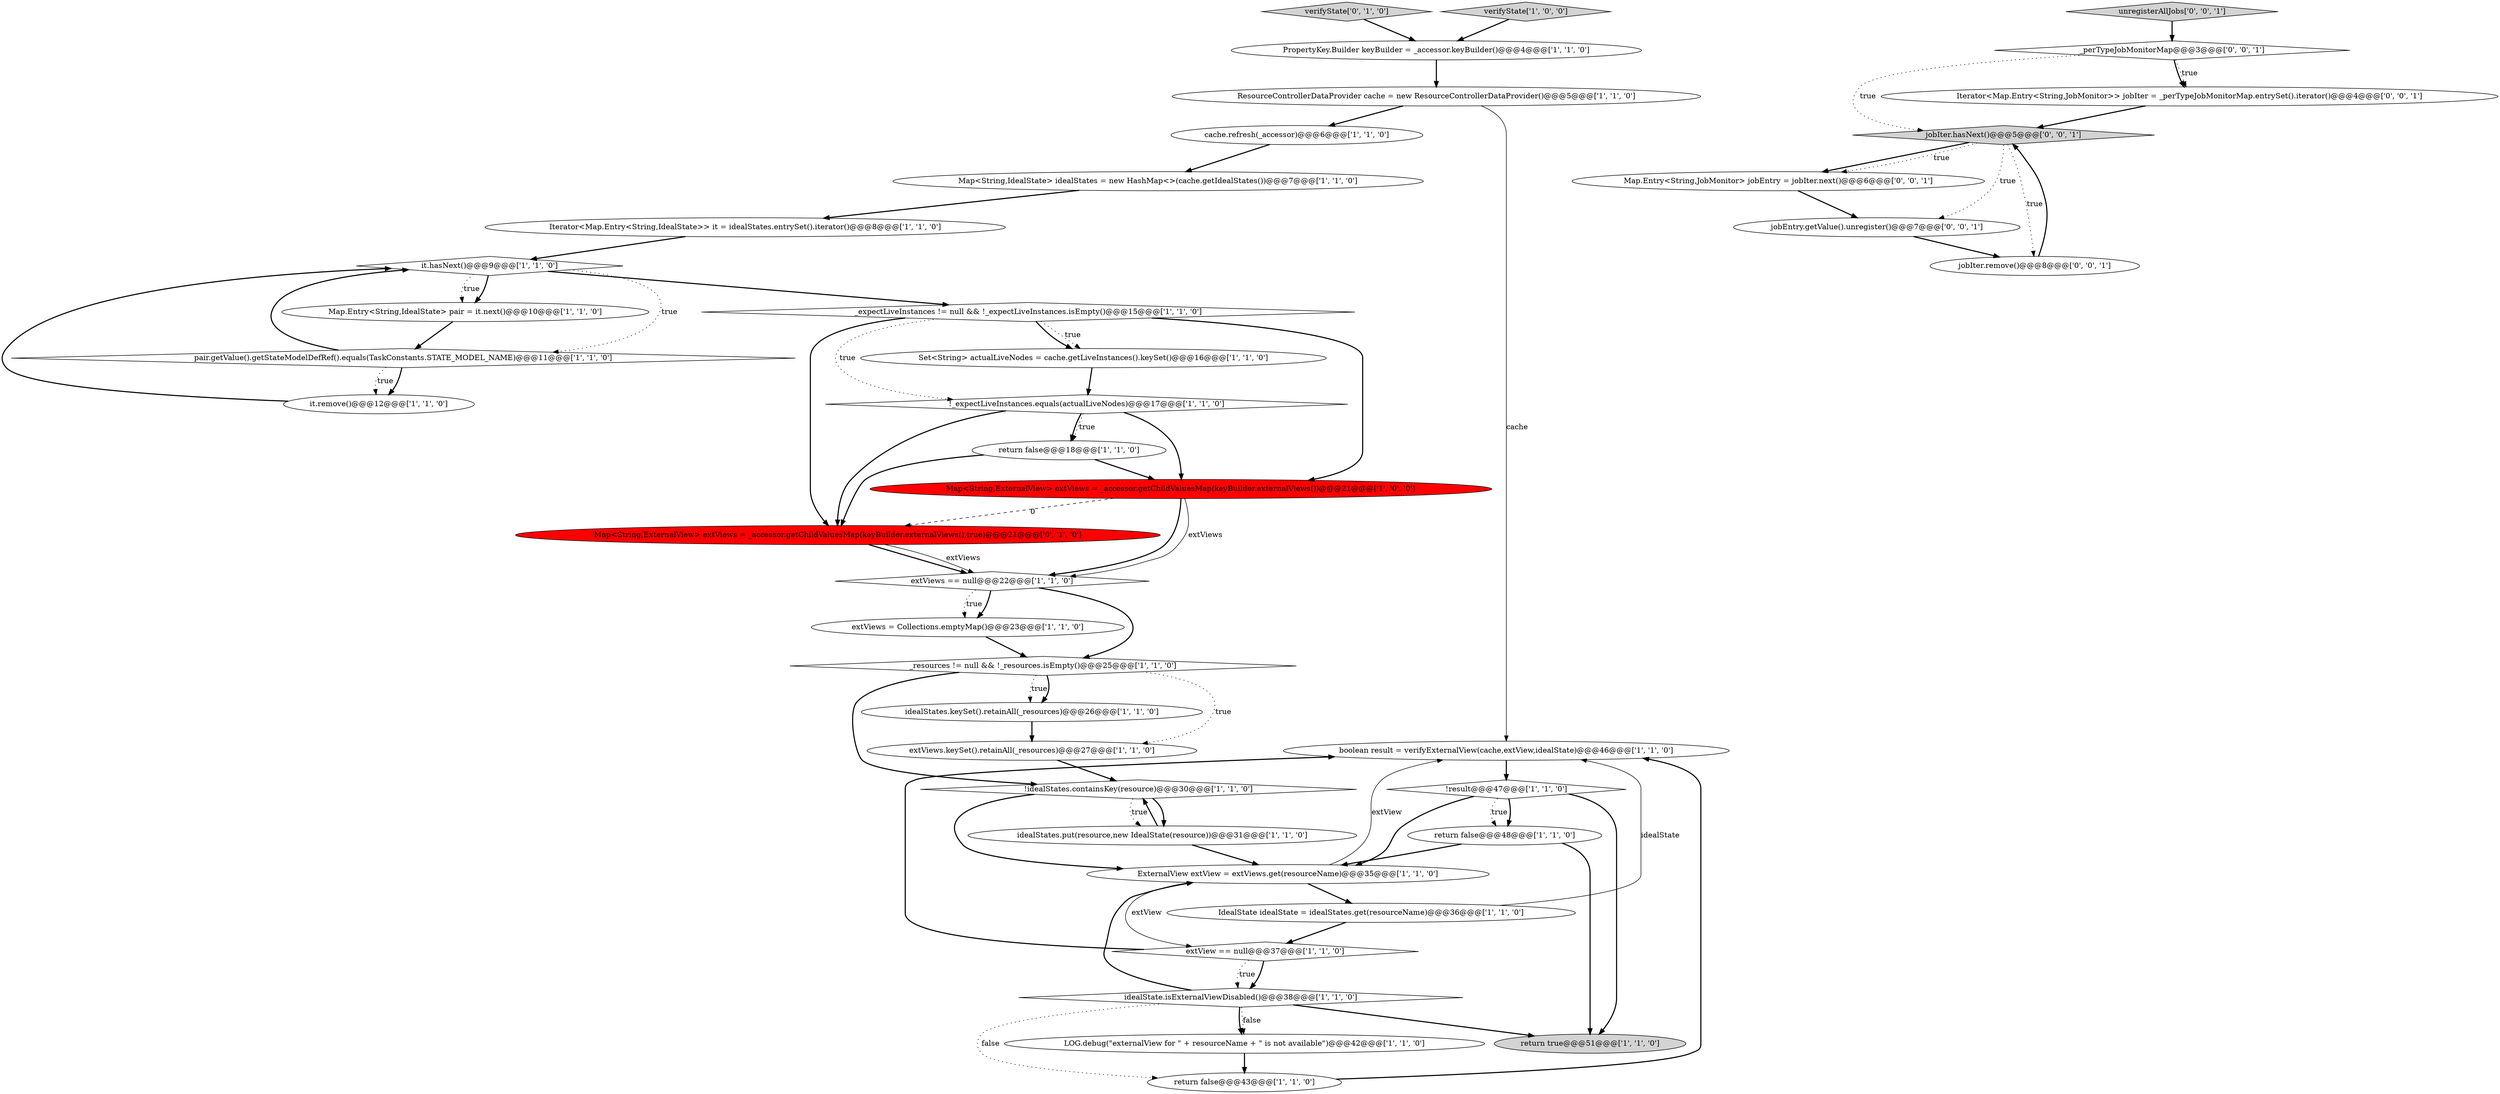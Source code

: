 digraph {
31 [style = filled, label = "PropertyKey.Builder keyBuilder = _accessor.keyBuilder()@@@4@@@['1', '1', '0']", fillcolor = white, shape = ellipse image = "AAA0AAABBB1BBB"];
32 [style = filled, label = "verifyState['0', '1', '0']", fillcolor = lightgray, shape = diamond image = "AAA0AAABBB2BBB"];
4 [style = filled, label = "Map<String,ExternalView> extViews = _accessor.getChildValuesMap(keyBuilder.externalViews())@@@21@@@['1', '0', '0']", fillcolor = red, shape = ellipse image = "AAA1AAABBB1BBB"];
14 [style = filled, label = "IdealState idealState = idealStates.get(resourceName)@@@36@@@['1', '1', '0']", fillcolor = white, shape = ellipse image = "AAA0AAABBB1BBB"];
15 [style = filled, label = "idealState.isExternalViewDisabled()@@@38@@@['1', '1', '0']", fillcolor = white, shape = diamond image = "AAA0AAABBB1BBB"];
40 [style = filled, label = "jobIter.hasNext()@@@5@@@['0', '0', '1']", fillcolor = lightgray, shape = diamond image = "AAA0AAABBB3BBB"];
22 [style = filled, label = "Iterator<Map.Entry<String,IdealState>> it = idealStates.entrySet().iterator()@@@8@@@['1', '1', '0']", fillcolor = white, shape = ellipse image = "AAA0AAABBB1BBB"];
39 [style = filled, label = "Iterator<Map.Entry<String,JobMonitor>> jobIter = _perTypeJobMonitorMap.entrySet().iterator()@@@4@@@['0', '0', '1']", fillcolor = white, shape = ellipse image = "AAA0AAABBB3BBB"];
9 [style = filled, label = "!idealStates.containsKey(resource)@@@30@@@['1', '1', '0']", fillcolor = white, shape = diamond image = "AAA0AAABBB1BBB"];
28 [style = filled, label = "_resources != null && !_resources.isEmpty()@@@25@@@['1', '1', '0']", fillcolor = white, shape = diamond image = "AAA0AAABBB1BBB"];
35 [style = filled, label = "Map.Entry<String,JobMonitor> jobEntry = jobIter.next()@@@6@@@['0', '0', '1']", fillcolor = white, shape = ellipse image = "AAA0AAABBB3BBB"];
6 [style = filled, label = "!_expectLiveInstances.equals(actualLiveNodes)@@@17@@@['1', '1', '0']", fillcolor = white, shape = diamond image = "AAA0AAABBB1BBB"];
23 [style = filled, label = "boolean result = verifyExternalView(cache,extView,idealState)@@@46@@@['1', '1', '0']", fillcolor = white, shape = ellipse image = "AAA0AAABBB1BBB"];
26 [style = filled, label = "!result@@@47@@@['1', '1', '0']", fillcolor = white, shape = diamond image = "AAA0AAABBB1BBB"];
13 [style = filled, label = "extViews == null@@@22@@@['1', '1', '0']", fillcolor = white, shape = diamond image = "AAA0AAABBB1BBB"];
0 [style = filled, label = "ResourceControllerDataProvider cache = new ResourceControllerDataProvider()@@@5@@@['1', '1', '0']", fillcolor = white, shape = ellipse image = "AAA0AAABBB1BBB"];
34 [style = filled, label = "unregisterAllJobs['0', '0', '1']", fillcolor = lightgray, shape = diamond image = "AAA0AAABBB3BBB"];
10 [style = filled, label = "verifyState['1', '0', '0']", fillcolor = lightgray, shape = diamond image = "AAA0AAABBB1BBB"];
16 [style = filled, label = "idealStates.put(resource,new IdealState(resource))@@@31@@@['1', '1', '0']", fillcolor = white, shape = ellipse image = "AAA0AAABBB1BBB"];
24 [style = filled, label = "_expectLiveInstances != null && !_expectLiveInstances.isEmpty()@@@15@@@['1', '1', '0']", fillcolor = white, shape = diamond image = "AAA0AAABBB1BBB"];
5 [style = filled, label = "Map<String,IdealState> idealStates = new HashMap<>(cache.getIdealStates())@@@7@@@['1', '1', '0']", fillcolor = white, shape = ellipse image = "AAA0AAABBB1BBB"];
3 [style = filled, label = "idealStates.keySet().retainAll(_resources)@@@26@@@['1', '1', '0']", fillcolor = white, shape = ellipse image = "AAA0AAABBB1BBB"];
25 [style = filled, label = "Map.Entry<String,IdealState> pair = it.next()@@@10@@@['1', '1', '0']", fillcolor = white, shape = ellipse image = "AAA0AAABBB1BBB"];
33 [style = filled, label = "Map<String,ExternalView> extViews = _accessor.getChildValuesMap(keyBuilder.externalViews(),true)@@@21@@@['0', '1', '0']", fillcolor = red, shape = ellipse image = "AAA1AAABBB2BBB"];
21 [style = filled, label = "return true@@@51@@@['1', '1', '0']", fillcolor = lightgray, shape = ellipse image = "AAA0AAABBB1BBB"];
36 [style = filled, label = "jobEntry.getValue().unregister()@@@7@@@['0', '0', '1']", fillcolor = white, shape = ellipse image = "AAA0AAABBB3BBB"];
38 [style = filled, label = "jobIter.remove()@@@8@@@['0', '0', '1']", fillcolor = white, shape = ellipse image = "AAA0AAABBB3BBB"];
12 [style = filled, label = "it.hasNext()@@@9@@@['1', '1', '0']", fillcolor = white, shape = diamond image = "AAA0AAABBB1BBB"];
30 [style = filled, label = "return false@@@48@@@['1', '1', '0']", fillcolor = white, shape = ellipse image = "AAA0AAABBB1BBB"];
19 [style = filled, label = "it.remove()@@@12@@@['1', '1', '0']", fillcolor = white, shape = ellipse image = "AAA0AAABBB1BBB"];
2 [style = filled, label = "pair.getValue().getStateModelDefRef().equals(TaskConstants.STATE_MODEL_NAME)@@@11@@@['1', '1', '0']", fillcolor = white, shape = diamond image = "AAA0AAABBB1BBB"];
18 [style = filled, label = "extViews.keySet().retainAll(_resources)@@@27@@@['1', '1', '0']", fillcolor = white, shape = ellipse image = "AAA0AAABBB1BBB"];
17 [style = filled, label = "LOG.debug(\"externalView for \" + resourceName + \" is not available\")@@@42@@@['1', '1', '0']", fillcolor = white, shape = ellipse image = "AAA0AAABBB1BBB"];
7 [style = filled, label = "return false@@@18@@@['1', '1', '0']", fillcolor = white, shape = ellipse image = "AAA0AAABBB1BBB"];
11 [style = filled, label = "extView == null@@@37@@@['1', '1', '0']", fillcolor = white, shape = diamond image = "AAA0AAABBB1BBB"];
37 [style = filled, label = "_perTypeJobMonitorMap@@@3@@@['0', '0', '1']", fillcolor = white, shape = diamond image = "AAA0AAABBB3BBB"];
27 [style = filled, label = "Set<String> actualLiveNodes = cache.getLiveInstances().keySet()@@@16@@@['1', '1', '0']", fillcolor = white, shape = ellipse image = "AAA0AAABBB1BBB"];
1 [style = filled, label = "extViews = Collections.emptyMap()@@@23@@@['1', '1', '0']", fillcolor = white, shape = ellipse image = "AAA0AAABBB1BBB"];
29 [style = filled, label = "ExternalView extView = extViews.get(resourceName)@@@35@@@['1', '1', '0']", fillcolor = white, shape = ellipse image = "AAA0AAABBB1BBB"];
8 [style = filled, label = "cache.refresh(_accessor)@@@6@@@['1', '1', '0']", fillcolor = white, shape = ellipse image = "AAA0AAABBB1BBB"];
20 [style = filled, label = "return false@@@43@@@['1', '1', '0']", fillcolor = white, shape = ellipse image = "AAA0AAABBB1BBB"];
24->6 [style = dotted, label="true"];
2->19 [style = bold, label=""];
15->29 [style = bold, label=""];
40->35 [style = bold, label=""];
10->31 [style = bold, label=""];
0->23 [style = solid, label="cache"];
19->12 [style = bold, label=""];
15->21 [style = bold, label=""];
28->3 [style = dotted, label="true"];
31->0 [style = bold, label=""];
26->29 [style = bold, label=""];
16->29 [style = bold, label=""];
4->13 [style = bold, label=""];
12->2 [style = dotted, label="true"];
23->26 [style = bold, label=""];
37->40 [style = dotted, label="true"];
28->9 [style = bold, label=""];
40->38 [style = dotted, label="true"];
7->4 [style = bold, label=""];
12->24 [style = bold, label=""];
24->27 [style = dotted, label="true"];
40->36 [style = dotted, label="true"];
33->13 [style = bold, label=""];
4->33 [style = dashed, label="0"];
25->2 [style = bold, label=""];
27->6 [style = bold, label=""];
13->1 [style = bold, label=""];
2->12 [style = bold, label=""];
9->16 [style = bold, label=""];
11->15 [style = bold, label=""];
30->29 [style = bold, label=""];
26->30 [style = bold, label=""];
3->18 [style = bold, label=""];
26->21 [style = bold, label=""];
29->23 [style = solid, label="extView"];
40->35 [style = dotted, label="true"];
24->33 [style = bold, label=""];
7->33 [style = bold, label=""];
6->4 [style = bold, label=""];
13->1 [style = dotted, label="true"];
1->28 [style = bold, label=""];
15->17 [style = bold, label=""];
24->4 [style = bold, label=""];
30->21 [style = bold, label=""];
15->17 [style = dotted, label="false"];
20->23 [style = bold, label=""];
8->5 [style = bold, label=""];
37->39 [style = bold, label=""];
34->37 [style = bold, label=""];
14->23 [style = solid, label="idealState"];
26->30 [style = dotted, label="true"];
22->12 [style = bold, label=""];
12->25 [style = bold, label=""];
6->33 [style = bold, label=""];
39->40 [style = bold, label=""];
28->18 [style = dotted, label="true"];
4->13 [style = solid, label="extViews"];
37->39 [style = dotted, label="true"];
0->8 [style = bold, label=""];
18->9 [style = bold, label=""];
29->14 [style = bold, label=""];
6->7 [style = dotted, label="true"];
15->20 [style = dotted, label="false"];
28->3 [style = bold, label=""];
36->38 [style = bold, label=""];
35->36 [style = bold, label=""];
9->16 [style = dotted, label="true"];
6->7 [style = bold, label=""];
11->15 [style = dotted, label="true"];
38->40 [style = bold, label=""];
9->29 [style = bold, label=""];
5->22 [style = bold, label=""];
14->11 [style = bold, label=""];
11->23 [style = bold, label=""];
24->27 [style = bold, label=""];
32->31 [style = bold, label=""];
16->9 [style = bold, label=""];
33->13 [style = solid, label="extViews"];
12->25 [style = dotted, label="true"];
29->11 [style = solid, label="extView"];
2->19 [style = dotted, label="true"];
13->28 [style = bold, label=""];
17->20 [style = bold, label=""];
}
